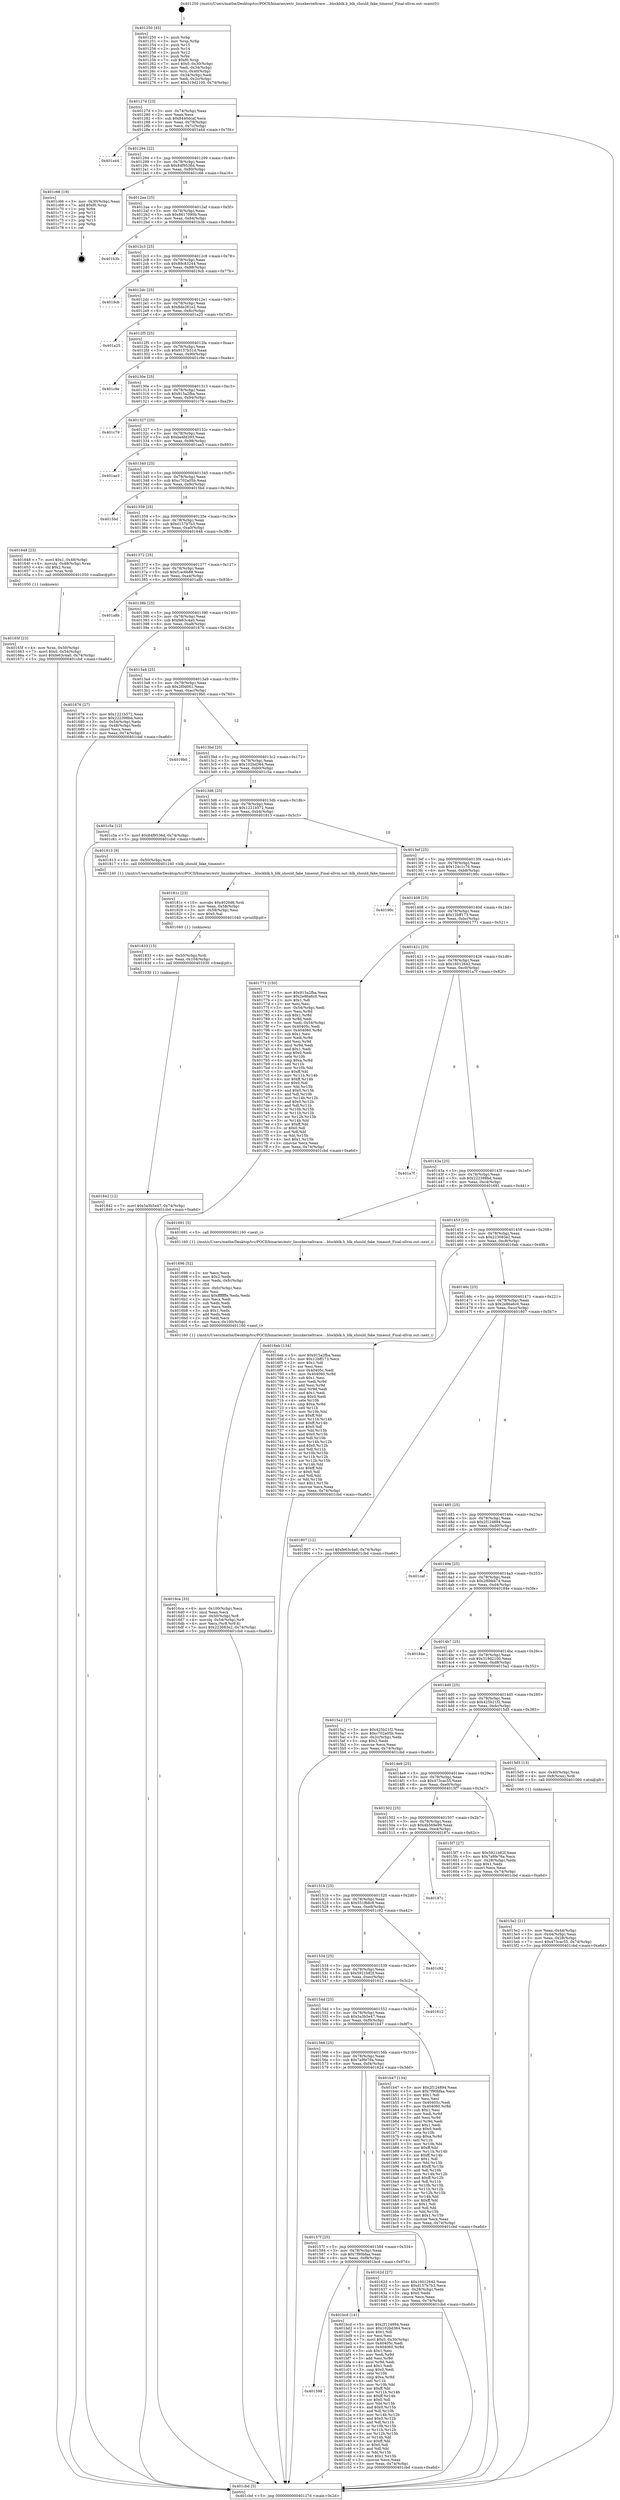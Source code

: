 digraph "0x401250" {
  label = "0x401250 (/mnt/c/Users/mathe/Desktop/tcc/POCII/binaries/extr_linuxkerneltrace....blockblk.h_blk_should_fake_timeout_Final-ollvm.out::main(0))"
  labelloc = "t"
  node[shape=record]

  Entry [label="",width=0.3,height=0.3,shape=circle,fillcolor=black,style=filled]
  "0x40127d" [label="{
     0x40127d [23]\l
     | [instrs]\l
     &nbsp;&nbsp;0x40127d \<+3\>: mov -0x74(%rbp),%eax\l
     &nbsp;&nbsp;0x401280 \<+2\>: mov %eax,%ecx\l
     &nbsp;&nbsp;0x401282 \<+6\>: sub $0x8440dcaf,%ecx\l
     &nbsp;&nbsp;0x401288 \<+3\>: mov %eax,-0x78(%rbp)\l
     &nbsp;&nbsp;0x40128b \<+3\>: mov %ecx,-0x7c(%rbp)\l
     &nbsp;&nbsp;0x40128e \<+6\>: je 0000000000401a44 \<main+0x7f4\>\l
  }"]
  "0x401a44" [label="{
     0x401a44\l
  }", style=dashed]
  "0x401294" [label="{
     0x401294 [22]\l
     | [instrs]\l
     &nbsp;&nbsp;0x401294 \<+5\>: jmp 0000000000401299 \<main+0x49\>\l
     &nbsp;&nbsp;0x401299 \<+3\>: mov -0x78(%rbp),%eax\l
     &nbsp;&nbsp;0x40129c \<+5\>: sub $0x84f9536d,%eax\l
     &nbsp;&nbsp;0x4012a1 \<+3\>: mov %eax,-0x80(%rbp)\l
     &nbsp;&nbsp;0x4012a4 \<+6\>: je 0000000000401c66 \<main+0xa16\>\l
  }"]
  Exit [label="",width=0.3,height=0.3,shape=circle,fillcolor=black,style=filled,peripheries=2]
  "0x401c66" [label="{
     0x401c66 [19]\l
     | [instrs]\l
     &nbsp;&nbsp;0x401c66 \<+3\>: mov -0x30(%rbp),%eax\l
     &nbsp;&nbsp;0x401c69 \<+7\>: add $0xf0,%rsp\l
     &nbsp;&nbsp;0x401c70 \<+1\>: pop %rbx\l
     &nbsp;&nbsp;0x401c71 \<+2\>: pop %r12\l
     &nbsp;&nbsp;0x401c73 \<+2\>: pop %r14\l
     &nbsp;&nbsp;0x401c75 \<+2\>: pop %r15\l
     &nbsp;&nbsp;0x401c77 \<+1\>: pop %rbp\l
     &nbsp;&nbsp;0x401c78 \<+1\>: ret\l
  }"]
  "0x4012aa" [label="{
     0x4012aa [25]\l
     | [instrs]\l
     &nbsp;&nbsp;0x4012aa \<+5\>: jmp 00000000004012af \<main+0x5f\>\l
     &nbsp;&nbsp;0x4012af \<+3\>: mov -0x78(%rbp),%eax\l
     &nbsp;&nbsp;0x4012b2 \<+5\>: sub $0x8617090b,%eax\l
     &nbsp;&nbsp;0x4012b7 \<+6\>: mov %eax,-0x84(%rbp)\l
     &nbsp;&nbsp;0x4012bd \<+6\>: je 0000000000401b3b \<main+0x8eb\>\l
  }"]
  "0x401598" [label="{
     0x401598\l
  }", style=dashed]
  "0x401b3b" [label="{
     0x401b3b\l
  }", style=dashed]
  "0x4012c3" [label="{
     0x4012c3 [25]\l
     | [instrs]\l
     &nbsp;&nbsp;0x4012c3 \<+5\>: jmp 00000000004012c8 \<main+0x78\>\l
     &nbsp;&nbsp;0x4012c8 \<+3\>: mov -0x78(%rbp),%eax\l
     &nbsp;&nbsp;0x4012cb \<+5\>: sub $0x89c83244,%eax\l
     &nbsp;&nbsp;0x4012d0 \<+6\>: mov %eax,-0x88(%rbp)\l
     &nbsp;&nbsp;0x4012d6 \<+6\>: je 00000000004019cb \<main+0x77b\>\l
  }"]
  "0x401bcd" [label="{
     0x401bcd [141]\l
     | [instrs]\l
     &nbsp;&nbsp;0x401bcd \<+5\>: mov $0x2f124894,%eax\l
     &nbsp;&nbsp;0x401bd2 \<+5\>: mov $0x102bd364,%ecx\l
     &nbsp;&nbsp;0x401bd7 \<+2\>: mov $0x1,%dl\l
     &nbsp;&nbsp;0x401bd9 \<+2\>: xor %esi,%esi\l
     &nbsp;&nbsp;0x401bdb \<+7\>: movl $0x0,-0x30(%rbp)\l
     &nbsp;&nbsp;0x401be2 \<+7\>: mov 0x40405c,%edi\l
     &nbsp;&nbsp;0x401be9 \<+8\>: mov 0x404060,%r8d\l
     &nbsp;&nbsp;0x401bf1 \<+3\>: sub $0x1,%esi\l
     &nbsp;&nbsp;0x401bf4 \<+3\>: mov %edi,%r9d\l
     &nbsp;&nbsp;0x401bf7 \<+3\>: add %esi,%r9d\l
     &nbsp;&nbsp;0x401bfa \<+4\>: imul %r9d,%edi\l
     &nbsp;&nbsp;0x401bfe \<+3\>: and $0x1,%edi\l
     &nbsp;&nbsp;0x401c01 \<+3\>: cmp $0x0,%edi\l
     &nbsp;&nbsp;0x401c04 \<+4\>: sete %r10b\l
     &nbsp;&nbsp;0x401c08 \<+4\>: cmp $0xa,%r8d\l
     &nbsp;&nbsp;0x401c0c \<+4\>: setl %r11b\l
     &nbsp;&nbsp;0x401c10 \<+3\>: mov %r10b,%bl\l
     &nbsp;&nbsp;0x401c13 \<+3\>: xor $0xff,%bl\l
     &nbsp;&nbsp;0x401c16 \<+3\>: mov %r11b,%r14b\l
     &nbsp;&nbsp;0x401c19 \<+4\>: xor $0xff,%r14b\l
     &nbsp;&nbsp;0x401c1d \<+3\>: xor $0x0,%dl\l
     &nbsp;&nbsp;0x401c20 \<+3\>: mov %bl,%r15b\l
     &nbsp;&nbsp;0x401c23 \<+4\>: and $0x0,%r15b\l
     &nbsp;&nbsp;0x401c27 \<+3\>: and %dl,%r10b\l
     &nbsp;&nbsp;0x401c2a \<+3\>: mov %r14b,%r12b\l
     &nbsp;&nbsp;0x401c2d \<+4\>: and $0x0,%r12b\l
     &nbsp;&nbsp;0x401c31 \<+3\>: and %dl,%r11b\l
     &nbsp;&nbsp;0x401c34 \<+3\>: or %r10b,%r15b\l
     &nbsp;&nbsp;0x401c37 \<+3\>: or %r11b,%r12b\l
     &nbsp;&nbsp;0x401c3a \<+3\>: xor %r12b,%r15b\l
     &nbsp;&nbsp;0x401c3d \<+3\>: or %r14b,%bl\l
     &nbsp;&nbsp;0x401c40 \<+3\>: xor $0xff,%bl\l
     &nbsp;&nbsp;0x401c43 \<+3\>: or $0x0,%dl\l
     &nbsp;&nbsp;0x401c46 \<+2\>: and %dl,%bl\l
     &nbsp;&nbsp;0x401c48 \<+3\>: or %bl,%r15b\l
     &nbsp;&nbsp;0x401c4b \<+4\>: test $0x1,%r15b\l
     &nbsp;&nbsp;0x401c4f \<+3\>: cmovne %ecx,%eax\l
     &nbsp;&nbsp;0x401c52 \<+3\>: mov %eax,-0x74(%rbp)\l
     &nbsp;&nbsp;0x401c55 \<+5\>: jmp 0000000000401cbd \<main+0xa6d\>\l
  }"]
  "0x4019cb" [label="{
     0x4019cb\l
  }", style=dashed]
  "0x4012dc" [label="{
     0x4012dc [25]\l
     | [instrs]\l
     &nbsp;&nbsp;0x4012dc \<+5\>: jmp 00000000004012e1 \<main+0x91\>\l
     &nbsp;&nbsp;0x4012e1 \<+3\>: mov -0x78(%rbp),%eax\l
     &nbsp;&nbsp;0x4012e4 \<+5\>: sub $0x8de281e2,%eax\l
     &nbsp;&nbsp;0x4012e9 \<+6\>: mov %eax,-0x8c(%rbp)\l
     &nbsp;&nbsp;0x4012ef \<+6\>: je 0000000000401a25 \<main+0x7d5\>\l
  }"]
  "0x401842" [label="{
     0x401842 [12]\l
     | [instrs]\l
     &nbsp;&nbsp;0x401842 \<+7\>: movl $0x5a3b5e47,-0x74(%rbp)\l
     &nbsp;&nbsp;0x401849 \<+5\>: jmp 0000000000401cbd \<main+0xa6d\>\l
  }"]
  "0x401a25" [label="{
     0x401a25\l
  }", style=dashed]
  "0x4012f5" [label="{
     0x4012f5 [25]\l
     | [instrs]\l
     &nbsp;&nbsp;0x4012f5 \<+5\>: jmp 00000000004012fa \<main+0xaa\>\l
     &nbsp;&nbsp;0x4012fa \<+3\>: mov -0x78(%rbp),%eax\l
     &nbsp;&nbsp;0x4012fd \<+5\>: sub $0x9137b31d,%eax\l
     &nbsp;&nbsp;0x401302 \<+6\>: mov %eax,-0x90(%rbp)\l
     &nbsp;&nbsp;0x401308 \<+6\>: je 0000000000401c9e \<main+0xa4e\>\l
  }"]
  "0x401833" [label="{
     0x401833 [15]\l
     | [instrs]\l
     &nbsp;&nbsp;0x401833 \<+4\>: mov -0x50(%rbp),%rdi\l
     &nbsp;&nbsp;0x401837 \<+6\>: mov %eax,-0x104(%rbp)\l
     &nbsp;&nbsp;0x40183d \<+5\>: call 0000000000401030 \<free@plt\>\l
     | [calls]\l
     &nbsp;&nbsp;0x401030 \{1\} (unknown)\l
  }"]
  "0x401c9e" [label="{
     0x401c9e\l
  }", style=dashed]
  "0x40130e" [label="{
     0x40130e [25]\l
     | [instrs]\l
     &nbsp;&nbsp;0x40130e \<+5\>: jmp 0000000000401313 \<main+0xc3\>\l
     &nbsp;&nbsp;0x401313 \<+3\>: mov -0x78(%rbp),%eax\l
     &nbsp;&nbsp;0x401316 \<+5\>: sub $0x915a2fba,%eax\l
     &nbsp;&nbsp;0x40131b \<+6\>: mov %eax,-0x94(%rbp)\l
     &nbsp;&nbsp;0x401321 \<+6\>: je 0000000000401c79 \<main+0xa29\>\l
  }"]
  "0x40181c" [label="{
     0x40181c [23]\l
     | [instrs]\l
     &nbsp;&nbsp;0x40181c \<+10\>: movabs $0x4020d6,%rdi\l
     &nbsp;&nbsp;0x401826 \<+3\>: mov %eax,-0x58(%rbp)\l
     &nbsp;&nbsp;0x401829 \<+3\>: mov -0x58(%rbp),%esi\l
     &nbsp;&nbsp;0x40182c \<+2\>: mov $0x0,%al\l
     &nbsp;&nbsp;0x40182e \<+5\>: call 0000000000401040 \<printf@plt\>\l
     | [calls]\l
     &nbsp;&nbsp;0x401040 \{1\} (unknown)\l
  }"]
  "0x401c79" [label="{
     0x401c79\l
  }", style=dashed]
  "0x401327" [label="{
     0x401327 [25]\l
     | [instrs]\l
     &nbsp;&nbsp;0x401327 \<+5\>: jmp 000000000040132c \<main+0xdc\>\l
     &nbsp;&nbsp;0x40132c \<+3\>: mov -0x78(%rbp),%eax\l
     &nbsp;&nbsp;0x40132f \<+5\>: sub $0xbe4fd393,%eax\l
     &nbsp;&nbsp;0x401334 \<+6\>: mov %eax,-0x98(%rbp)\l
     &nbsp;&nbsp;0x40133a \<+6\>: je 0000000000401ae3 \<main+0x893\>\l
  }"]
  "0x4016ca" [label="{
     0x4016ca [33]\l
     | [instrs]\l
     &nbsp;&nbsp;0x4016ca \<+6\>: mov -0x100(%rbp),%ecx\l
     &nbsp;&nbsp;0x4016d0 \<+3\>: imul %eax,%ecx\l
     &nbsp;&nbsp;0x4016d3 \<+4\>: mov -0x50(%rbp),%r8\l
     &nbsp;&nbsp;0x4016d7 \<+4\>: movslq -0x54(%rbp),%r9\l
     &nbsp;&nbsp;0x4016db \<+4\>: mov %ecx,(%r8,%r9,4)\l
     &nbsp;&nbsp;0x4016df \<+7\>: movl $0x223083e2,-0x74(%rbp)\l
     &nbsp;&nbsp;0x4016e6 \<+5\>: jmp 0000000000401cbd \<main+0xa6d\>\l
  }"]
  "0x401ae3" [label="{
     0x401ae3\l
  }", style=dashed]
  "0x401340" [label="{
     0x401340 [25]\l
     | [instrs]\l
     &nbsp;&nbsp;0x401340 \<+5\>: jmp 0000000000401345 \<main+0xf5\>\l
     &nbsp;&nbsp;0x401345 \<+3\>: mov -0x78(%rbp),%eax\l
     &nbsp;&nbsp;0x401348 \<+5\>: sub $0xc702a05b,%eax\l
     &nbsp;&nbsp;0x40134d \<+6\>: mov %eax,-0x9c(%rbp)\l
     &nbsp;&nbsp;0x401353 \<+6\>: je 00000000004015bd \<main+0x36d\>\l
  }"]
  "0x401696" [label="{
     0x401696 [52]\l
     | [instrs]\l
     &nbsp;&nbsp;0x401696 \<+2\>: xor %ecx,%ecx\l
     &nbsp;&nbsp;0x401698 \<+5\>: mov $0x2,%edx\l
     &nbsp;&nbsp;0x40169d \<+6\>: mov %edx,-0xfc(%rbp)\l
     &nbsp;&nbsp;0x4016a3 \<+1\>: cltd\l
     &nbsp;&nbsp;0x4016a4 \<+6\>: mov -0xfc(%rbp),%esi\l
     &nbsp;&nbsp;0x4016aa \<+2\>: idiv %esi\l
     &nbsp;&nbsp;0x4016ac \<+6\>: imul $0xfffffffe,%edx,%edx\l
     &nbsp;&nbsp;0x4016b2 \<+2\>: mov %ecx,%edi\l
     &nbsp;&nbsp;0x4016b4 \<+2\>: sub %edx,%edi\l
     &nbsp;&nbsp;0x4016b6 \<+2\>: mov %ecx,%edx\l
     &nbsp;&nbsp;0x4016b8 \<+3\>: sub $0x1,%edx\l
     &nbsp;&nbsp;0x4016bb \<+2\>: add %edx,%edi\l
     &nbsp;&nbsp;0x4016bd \<+2\>: sub %edi,%ecx\l
     &nbsp;&nbsp;0x4016bf \<+6\>: mov %ecx,-0x100(%rbp)\l
     &nbsp;&nbsp;0x4016c5 \<+5\>: call 0000000000401160 \<next_i\>\l
     | [calls]\l
     &nbsp;&nbsp;0x401160 \{1\} (/mnt/c/Users/mathe/Desktop/tcc/POCII/binaries/extr_linuxkerneltrace....blockblk.h_blk_should_fake_timeout_Final-ollvm.out::next_i)\l
  }"]
  "0x4015bd" [label="{
     0x4015bd\l
  }", style=dashed]
  "0x401359" [label="{
     0x401359 [25]\l
     | [instrs]\l
     &nbsp;&nbsp;0x401359 \<+5\>: jmp 000000000040135e \<main+0x10e\>\l
     &nbsp;&nbsp;0x40135e \<+3\>: mov -0x78(%rbp),%eax\l
     &nbsp;&nbsp;0x401361 \<+5\>: sub $0xd157b7b3,%eax\l
     &nbsp;&nbsp;0x401366 \<+6\>: mov %eax,-0xa0(%rbp)\l
     &nbsp;&nbsp;0x40136c \<+6\>: je 0000000000401648 \<main+0x3f8\>\l
  }"]
  "0x40165f" [label="{
     0x40165f [23]\l
     | [instrs]\l
     &nbsp;&nbsp;0x40165f \<+4\>: mov %rax,-0x50(%rbp)\l
     &nbsp;&nbsp;0x401663 \<+7\>: movl $0x0,-0x54(%rbp)\l
     &nbsp;&nbsp;0x40166a \<+7\>: movl $0xfe63c4a0,-0x74(%rbp)\l
     &nbsp;&nbsp;0x401671 \<+5\>: jmp 0000000000401cbd \<main+0xa6d\>\l
  }"]
  "0x401648" [label="{
     0x401648 [23]\l
     | [instrs]\l
     &nbsp;&nbsp;0x401648 \<+7\>: movl $0x1,-0x48(%rbp)\l
     &nbsp;&nbsp;0x40164f \<+4\>: movslq -0x48(%rbp),%rax\l
     &nbsp;&nbsp;0x401653 \<+4\>: shl $0x2,%rax\l
     &nbsp;&nbsp;0x401657 \<+3\>: mov %rax,%rdi\l
     &nbsp;&nbsp;0x40165a \<+5\>: call 0000000000401050 \<malloc@plt\>\l
     | [calls]\l
     &nbsp;&nbsp;0x401050 \{1\} (unknown)\l
  }"]
  "0x401372" [label="{
     0x401372 [25]\l
     | [instrs]\l
     &nbsp;&nbsp;0x401372 \<+5\>: jmp 0000000000401377 \<main+0x127\>\l
     &nbsp;&nbsp;0x401377 \<+3\>: mov -0x78(%rbp),%eax\l
     &nbsp;&nbsp;0x40137a \<+5\>: sub $0xf1ac6b88,%eax\l
     &nbsp;&nbsp;0x40137f \<+6\>: mov %eax,-0xa4(%rbp)\l
     &nbsp;&nbsp;0x401385 \<+6\>: je 0000000000401a8b \<main+0x83b\>\l
  }"]
  "0x40157f" [label="{
     0x40157f [25]\l
     | [instrs]\l
     &nbsp;&nbsp;0x40157f \<+5\>: jmp 0000000000401584 \<main+0x334\>\l
     &nbsp;&nbsp;0x401584 \<+3\>: mov -0x78(%rbp),%eax\l
     &nbsp;&nbsp;0x401587 \<+5\>: sub $0x7f90bfaa,%eax\l
     &nbsp;&nbsp;0x40158c \<+6\>: mov %eax,-0xf8(%rbp)\l
     &nbsp;&nbsp;0x401592 \<+6\>: je 0000000000401bcd \<main+0x97d\>\l
  }"]
  "0x401a8b" [label="{
     0x401a8b\l
  }", style=dashed]
  "0x40138b" [label="{
     0x40138b [25]\l
     | [instrs]\l
     &nbsp;&nbsp;0x40138b \<+5\>: jmp 0000000000401390 \<main+0x140\>\l
     &nbsp;&nbsp;0x401390 \<+3\>: mov -0x78(%rbp),%eax\l
     &nbsp;&nbsp;0x401393 \<+5\>: sub $0xfe63c4a0,%eax\l
     &nbsp;&nbsp;0x401398 \<+6\>: mov %eax,-0xa8(%rbp)\l
     &nbsp;&nbsp;0x40139e \<+6\>: je 0000000000401676 \<main+0x426\>\l
  }"]
  "0x40162d" [label="{
     0x40162d [27]\l
     | [instrs]\l
     &nbsp;&nbsp;0x40162d \<+5\>: mov $0x16012642,%eax\l
     &nbsp;&nbsp;0x401632 \<+5\>: mov $0xd157b7b3,%ecx\l
     &nbsp;&nbsp;0x401637 \<+3\>: mov -0x28(%rbp),%edx\l
     &nbsp;&nbsp;0x40163a \<+3\>: cmp $0x0,%edx\l
     &nbsp;&nbsp;0x40163d \<+3\>: cmove %ecx,%eax\l
     &nbsp;&nbsp;0x401640 \<+3\>: mov %eax,-0x74(%rbp)\l
     &nbsp;&nbsp;0x401643 \<+5\>: jmp 0000000000401cbd \<main+0xa6d\>\l
  }"]
  "0x401676" [label="{
     0x401676 [27]\l
     | [instrs]\l
     &nbsp;&nbsp;0x401676 \<+5\>: mov $0x1221b572,%eax\l
     &nbsp;&nbsp;0x40167b \<+5\>: mov $0x222398bd,%ecx\l
     &nbsp;&nbsp;0x401680 \<+3\>: mov -0x54(%rbp),%edx\l
     &nbsp;&nbsp;0x401683 \<+3\>: cmp -0x48(%rbp),%edx\l
     &nbsp;&nbsp;0x401686 \<+3\>: cmovl %ecx,%eax\l
     &nbsp;&nbsp;0x401689 \<+3\>: mov %eax,-0x74(%rbp)\l
     &nbsp;&nbsp;0x40168c \<+5\>: jmp 0000000000401cbd \<main+0xa6d\>\l
  }"]
  "0x4013a4" [label="{
     0x4013a4 [25]\l
     | [instrs]\l
     &nbsp;&nbsp;0x4013a4 \<+5\>: jmp 00000000004013a9 \<main+0x159\>\l
     &nbsp;&nbsp;0x4013a9 \<+3\>: mov -0x78(%rbp),%eax\l
     &nbsp;&nbsp;0x4013ac \<+5\>: sub $0x2f0d061,%eax\l
     &nbsp;&nbsp;0x4013b1 \<+6\>: mov %eax,-0xac(%rbp)\l
     &nbsp;&nbsp;0x4013b7 \<+6\>: je 00000000004019b0 \<main+0x760\>\l
  }"]
  "0x401566" [label="{
     0x401566 [25]\l
     | [instrs]\l
     &nbsp;&nbsp;0x401566 \<+5\>: jmp 000000000040156b \<main+0x31b\>\l
     &nbsp;&nbsp;0x40156b \<+3\>: mov -0x78(%rbp),%eax\l
     &nbsp;&nbsp;0x40156e \<+5\>: sub $0x7a9fe76a,%eax\l
     &nbsp;&nbsp;0x401573 \<+6\>: mov %eax,-0xf4(%rbp)\l
     &nbsp;&nbsp;0x401579 \<+6\>: je 000000000040162d \<main+0x3dd\>\l
  }"]
  "0x4019b0" [label="{
     0x4019b0\l
  }", style=dashed]
  "0x4013bd" [label="{
     0x4013bd [25]\l
     | [instrs]\l
     &nbsp;&nbsp;0x4013bd \<+5\>: jmp 00000000004013c2 \<main+0x172\>\l
     &nbsp;&nbsp;0x4013c2 \<+3\>: mov -0x78(%rbp),%eax\l
     &nbsp;&nbsp;0x4013c5 \<+5\>: sub $0x102bd364,%eax\l
     &nbsp;&nbsp;0x4013ca \<+6\>: mov %eax,-0xb0(%rbp)\l
     &nbsp;&nbsp;0x4013d0 \<+6\>: je 0000000000401c5a \<main+0xa0a\>\l
  }"]
  "0x401b47" [label="{
     0x401b47 [134]\l
     | [instrs]\l
     &nbsp;&nbsp;0x401b47 \<+5\>: mov $0x2f124894,%eax\l
     &nbsp;&nbsp;0x401b4c \<+5\>: mov $0x7f90bfaa,%ecx\l
     &nbsp;&nbsp;0x401b51 \<+2\>: mov $0x1,%dl\l
     &nbsp;&nbsp;0x401b53 \<+2\>: xor %esi,%esi\l
     &nbsp;&nbsp;0x401b55 \<+7\>: mov 0x40405c,%edi\l
     &nbsp;&nbsp;0x401b5c \<+8\>: mov 0x404060,%r8d\l
     &nbsp;&nbsp;0x401b64 \<+3\>: sub $0x1,%esi\l
     &nbsp;&nbsp;0x401b67 \<+3\>: mov %edi,%r9d\l
     &nbsp;&nbsp;0x401b6a \<+3\>: add %esi,%r9d\l
     &nbsp;&nbsp;0x401b6d \<+4\>: imul %r9d,%edi\l
     &nbsp;&nbsp;0x401b71 \<+3\>: and $0x1,%edi\l
     &nbsp;&nbsp;0x401b74 \<+3\>: cmp $0x0,%edi\l
     &nbsp;&nbsp;0x401b77 \<+4\>: sete %r10b\l
     &nbsp;&nbsp;0x401b7b \<+4\>: cmp $0xa,%r8d\l
     &nbsp;&nbsp;0x401b7f \<+4\>: setl %r11b\l
     &nbsp;&nbsp;0x401b83 \<+3\>: mov %r10b,%bl\l
     &nbsp;&nbsp;0x401b86 \<+3\>: xor $0xff,%bl\l
     &nbsp;&nbsp;0x401b89 \<+3\>: mov %r11b,%r14b\l
     &nbsp;&nbsp;0x401b8c \<+4\>: xor $0xff,%r14b\l
     &nbsp;&nbsp;0x401b90 \<+3\>: xor $0x1,%dl\l
     &nbsp;&nbsp;0x401b93 \<+3\>: mov %bl,%r15b\l
     &nbsp;&nbsp;0x401b96 \<+4\>: and $0xff,%r15b\l
     &nbsp;&nbsp;0x401b9a \<+3\>: and %dl,%r10b\l
     &nbsp;&nbsp;0x401b9d \<+3\>: mov %r14b,%r12b\l
     &nbsp;&nbsp;0x401ba0 \<+4\>: and $0xff,%r12b\l
     &nbsp;&nbsp;0x401ba4 \<+3\>: and %dl,%r11b\l
     &nbsp;&nbsp;0x401ba7 \<+3\>: or %r10b,%r15b\l
     &nbsp;&nbsp;0x401baa \<+3\>: or %r11b,%r12b\l
     &nbsp;&nbsp;0x401bad \<+3\>: xor %r12b,%r15b\l
     &nbsp;&nbsp;0x401bb0 \<+3\>: or %r14b,%bl\l
     &nbsp;&nbsp;0x401bb3 \<+3\>: xor $0xff,%bl\l
     &nbsp;&nbsp;0x401bb6 \<+3\>: or $0x1,%dl\l
     &nbsp;&nbsp;0x401bb9 \<+2\>: and %dl,%bl\l
     &nbsp;&nbsp;0x401bbb \<+3\>: or %bl,%r15b\l
     &nbsp;&nbsp;0x401bbe \<+4\>: test $0x1,%r15b\l
     &nbsp;&nbsp;0x401bc2 \<+3\>: cmovne %ecx,%eax\l
     &nbsp;&nbsp;0x401bc5 \<+3\>: mov %eax,-0x74(%rbp)\l
     &nbsp;&nbsp;0x401bc8 \<+5\>: jmp 0000000000401cbd \<main+0xa6d\>\l
  }"]
  "0x401c5a" [label="{
     0x401c5a [12]\l
     | [instrs]\l
     &nbsp;&nbsp;0x401c5a \<+7\>: movl $0x84f9536d,-0x74(%rbp)\l
     &nbsp;&nbsp;0x401c61 \<+5\>: jmp 0000000000401cbd \<main+0xa6d\>\l
  }"]
  "0x4013d6" [label="{
     0x4013d6 [25]\l
     | [instrs]\l
     &nbsp;&nbsp;0x4013d6 \<+5\>: jmp 00000000004013db \<main+0x18b\>\l
     &nbsp;&nbsp;0x4013db \<+3\>: mov -0x78(%rbp),%eax\l
     &nbsp;&nbsp;0x4013de \<+5\>: sub $0x1221b572,%eax\l
     &nbsp;&nbsp;0x4013e3 \<+6\>: mov %eax,-0xb4(%rbp)\l
     &nbsp;&nbsp;0x4013e9 \<+6\>: je 0000000000401813 \<main+0x5c3\>\l
  }"]
  "0x40154d" [label="{
     0x40154d [25]\l
     | [instrs]\l
     &nbsp;&nbsp;0x40154d \<+5\>: jmp 0000000000401552 \<main+0x302\>\l
     &nbsp;&nbsp;0x401552 \<+3\>: mov -0x78(%rbp),%eax\l
     &nbsp;&nbsp;0x401555 \<+5\>: sub $0x5a3b5e47,%eax\l
     &nbsp;&nbsp;0x40155a \<+6\>: mov %eax,-0xf0(%rbp)\l
     &nbsp;&nbsp;0x401560 \<+6\>: je 0000000000401b47 \<main+0x8f7\>\l
  }"]
  "0x401813" [label="{
     0x401813 [9]\l
     | [instrs]\l
     &nbsp;&nbsp;0x401813 \<+4\>: mov -0x50(%rbp),%rdi\l
     &nbsp;&nbsp;0x401817 \<+5\>: call 0000000000401240 \<blk_should_fake_timeout\>\l
     | [calls]\l
     &nbsp;&nbsp;0x401240 \{1\} (/mnt/c/Users/mathe/Desktop/tcc/POCII/binaries/extr_linuxkerneltrace....blockblk.h_blk_should_fake_timeout_Final-ollvm.out::blk_should_fake_timeout)\l
  }"]
  "0x4013ef" [label="{
     0x4013ef [25]\l
     | [instrs]\l
     &nbsp;&nbsp;0x4013ef \<+5\>: jmp 00000000004013f4 \<main+0x1a4\>\l
     &nbsp;&nbsp;0x4013f4 \<+3\>: mov -0x78(%rbp),%eax\l
     &nbsp;&nbsp;0x4013f7 \<+5\>: sub $0x124c1c76,%eax\l
     &nbsp;&nbsp;0x4013fc \<+6\>: mov %eax,-0xb8(%rbp)\l
     &nbsp;&nbsp;0x401402 \<+6\>: je 000000000040190c \<main+0x6bc\>\l
  }"]
  "0x401612" [label="{
     0x401612\l
  }", style=dashed]
  "0x40190c" [label="{
     0x40190c\l
  }", style=dashed]
  "0x401408" [label="{
     0x401408 [25]\l
     | [instrs]\l
     &nbsp;&nbsp;0x401408 \<+5\>: jmp 000000000040140d \<main+0x1bd\>\l
     &nbsp;&nbsp;0x40140d \<+3\>: mov -0x78(%rbp),%eax\l
     &nbsp;&nbsp;0x401410 \<+5\>: sub $0x12bff173,%eax\l
     &nbsp;&nbsp;0x401415 \<+6\>: mov %eax,-0xbc(%rbp)\l
     &nbsp;&nbsp;0x40141b \<+6\>: je 0000000000401771 \<main+0x521\>\l
  }"]
  "0x401534" [label="{
     0x401534 [25]\l
     | [instrs]\l
     &nbsp;&nbsp;0x401534 \<+5\>: jmp 0000000000401539 \<main+0x2e9\>\l
     &nbsp;&nbsp;0x401539 \<+3\>: mov -0x78(%rbp),%eax\l
     &nbsp;&nbsp;0x40153c \<+5\>: sub $0x5921b82f,%eax\l
     &nbsp;&nbsp;0x401541 \<+6\>: mov %eax,-0xec(%rbp)\l
     &nbsp;&nbsp;0x401547 \<+6\>: je 0000000000401612 \<main+0x3c2\>\l
  }"]
  "0x401771" [label="{
     0x401771 [150]\l
     | [instrs]\l
     &nbsp;&nbsp;0x401771 \<+5\>: mov $0x915a2fba,%eax\l
     &nbsp;&nbsp;0x401776 \<+5\>: mov $0x2e86a6c0,%ecx\l
     &nbsp;&nbsp;0x40177b \<+2\>: mov $0x1,%dl\l
     &nbsp;&nbsp;0x40177d \<+2\>: xor %esi,%esi\l
     &nbsp;&nbsp;0x40177f \<+3\>: mov -0x54(%rbp),%edi\l
     &nbsp;&nbsp;0x401782 \<+3\>: mov %esi,%r8d\l
     &nbsp;&nbsp;0x401785 \<+4\>: sub $0x1,%r8d\l
     &nbsp;&nbsp;0x401789 \<+3\>: sub %r8d,%edi\l
     &nbsp;&nbsp;0x40178c \<+3\>: mov %edi,-0x54(%rbp)\l
     &nbsp;&nbsp;0x40178f \<+7\>: mov 0x40405c,%edi\l
     &nbsp;&nbsp;0x401796 \<+8\>: mov 0x404060,%r8d\l
     &nbsp;&nbsp;0x40179e \<+3\>: sub $0x1,%esi\l
     &nbsp;&nbsp;0x4017a1 \<+3\>: mov %edi,%r9d\l
     &nbsp;&nbsp;0x4017a4 \<+3\>: add %esi,%r9d\l
     &nbsp;&nbsp;0x4017a7 \<+4\>: imul %r9d,%edi\l
     &nbsp;&nbsp;0x4017ab \<+3\>: and $0x1,%edi\l
     &nbsp;&nbsp;0x4017ae \<+3\>: cmp $0x0,%edi\l
     &nbsp;&nbsp;0x4017b1 \<+4\>: sete %r10b\l
     &nbsp;&nbsp;0x4017b5 \<+4\>: cmp $0xa,%r8d\l
     &nbsp;&nbsp;0x4017b9 \<+4\>: setl %r11b\l
     &nbsp;&nbsp;0x4017bd \<+3\>: mov %r10b,%bl\l
     &nbsp;&nbsp;0x4017c0 \<+3\>: xor $0xff,%bl\l
     &nbsp;&nbsp;0x4017c3 \<+3\>: mov %r11b,%r14b\l
     &nbsp;&nbsp;0x4017c6 \<+4\>: xor $0xff,%r14b\l
     &nbsp;&nbsp;0x4017ca \<+3\>: xor $0x0,%dl\l
     &nbsp;&nbsp;0x4017cd \<+3\>: mov %bl,%r15b\l
     &nbsp;&nbsp;0x4017d0 \<+4\>: and $0x0,%r15b\l
     &nbsp;&nbsp;0x4017d4 \<+3\>: and %dl,%r10b\l
     &nbsp;&nbsp;0x4017d7 \<+3\>: mov %r14b,%r12b\l
     &nbsp;&nbsp;0x4017da \<+4\>: and $0x0,%r12b\l
     &nbsp;&nbsp;0x4017de \<+3\>: and %dl,%r11b\l
     &nbsp;&nbsp;0x4017e1 \<+3\>: or %r10b,%r15b\l
     &nbsp;&nbsp;0x4017e4 \<+3\>: or %r11b,%r12b\l
     &nbsp;&nbsp;0x4017e7 \<+3\>: xor %r12b,%r15b\l
     &nbsp;&nbsp;0x4017ea \<+3\>: or %r14b,%bl\l
     &nbsp;&nbsp;0x4017ed \<+3\>: xor $0xff,%bl\l
     &nbsp;&nbsp;0x4017f0 \<+3\>: or $0x0,%dl\l
     &nbsp;&nbsp;0x4017f3 \<+2\>: and %dl,%bl\l
     &nbsp;&nbsp;0x4017f5 \<+3\>: or %bl,%r15b\l
     &nbsp;&nbsp;0x4017f8 \<+4\>: test $0x1,%r15b\l
     &nbsp;&nbsp;0x4017fc \<+3\>: cmovne %ecx,%eax\l
     &nbsp;&nbsp;0x4017ff \<+3\>: mov %eax,-0x74(%rbp)\l
     &nbsp;&nbsp;0x401802 \<+5\>: jmp 0000000000401cbd \<main+0xa6d\>\l
  }"]
  "0x401421" [label="{
     0x401421 [25]\l
     | [instrs]\l
     &nbsp;&nbsp;0x401421 \<+5\>: jmp 0000000000401426 \<main+0x1d6\>\l
     &nbsp;&nbsp;0x401426 \<+3\>: mov -0x78(%rbp),%eax\l
     &nbsp;&nbsp;0x401429 \<+5\>: sub $0x16012642,%eax\l
     &nbsp;&nbsp;0x40142e \<+6\>: mov %eax,-0xc0(%rbp)\l
     &nbsp;&nbsp;0x401434 \<+6\>: je 0000000000401a7f \<main+0x82f\>\l
  }"]
  "0x401c92" [label="{
     0x401c92\l
  }", style=dashed]
  "0x401a7f" [label="{
     0x401a7f\l
  }", style=dashed]
  "0x40143a" [label="{
     0x40143a [25]\l
     | [instrs]\l
     &nbsp;&nbsp;0x40143a \<+5\>: jmp 000000000040143f \<main+0x1ef\>\l
     &nbsp;&nbsp;0x40143f \<+3\>: mov -0x78(%rbp),%eax\l
     &nbsp;&nbsp;0x401442 \<+5\>: sub $0x222398bd,%eax\l
     &nbsp;&nbsp;0x401447 \<+6\>: mov %eax,-0xc4(%rbp)\l
     &nbsp;&nbsp;0x40144d \<+6\>: je 0000000000401691 \<main+0x441\>\l
  }"]
  "0x40151b" [label="{
     0x40151b [25]\l
     | [instrs]\l
     &nbsp;&nbsp;0x40151b \<+5\>: jmp 0000000000401520 \<main+0x2d0\>\l
     &nbsp;&nbsp;0x401520 \<+3\>: mov -0x78(%rbp),%eax\l
     &nbsp;&nbsp;0x401523 \<+5\>: sub $0x551f68c8,%eax\l
     &nbsp;&nbsp;0x401528 \<+6\>: mov %eax,-0xe8(%rbp)\l
     &nbsp;&nbsp;0x40152e \<+6\>: je 0000000000401c92 \<main+0xa42\>\l
  }"]
  "0x401691" [label="{
     0x401691 [5]\l
     | [instrs]\l
     &nbsp;&nbsp;0x401691 \<+5\>: call 0000000000401160 \<next_i\>\l
     | [calls]\l
     &nbsp;&nbsp;0x401160 \{1\} (/mnt/c/Users/mathe/Desktop/tcc/POCII/binaries/extr_linuxkerneltrace....blockblk.h_blk_should_fake_timeout_Final-ollvm.out::next_i)\l
  }"]
  "0x401453" [label="{
     0x401453 [25]\l
     | [instrs]\l
     &nbsp;&nbsp;0x401453 \<+5\>: jmp 0000000000401458 \<main+0x208\>\l
     &nbsp;&nbsp;0x401458 \<+3\>: mov -0x78(%rbp),%eax\l
     &nbsp;&nbsp;0x40145b \<+5\>: sub $0x223083e2,%eax\l
     &nbsp;&nbsp;0x401460 \<+6\>: mov %eax,-0xc8(%rbp)\l
     &nbsp;&nbsp;0x401466 \<+6\>: je 00000000004016eb \<main+0x49b\>\l
  }"]
  "0x40187c" [label="{
     0x40187c\l
  }", style=dashed]
  "0x4016eb" [label="{
     0x4016eb [134]\l
     | [instrs]\l
     &nbsp;&nbsp;0x4016eb \<+5\>: mov $0x915a2fba,%eax\l
     &nbsp;&nbsp;0x4016f0 \<+5\>: mov $0x12bff173,%ecx\l
     &nbsp;&nbsp;0x4016f5 \<+2\>: mov $0x1,%dl\l
     &nbsp;&nbsp;0x4016f7 \<+2\>: xor %esi,%esi\l
     &nbsp;&nbsp;0x4016f9 \<+7\>: mov 0x40405c,%edi\l
     &nbsp;&nbsp;0x401700 \<+8\>: mov 0x404060,%r8d\l
     &nbsp;&nbsp;0x401708 \<+3\>: sub $0x1,%esi\l
     &nbsp;&nbsp;0x40170b \<+3\>: mov %edi,%r9d\l
     &nbsp;&nbsp;0x40170e \<+3\>: add %esi,%r9d\l
     &nbsp;&nbsp;0x401711 \<+4\>: imul %r9d,%edi\l
     &nbsp;&nbsp;0x401715 \<+3\>: and $0x1,%edi\l
     &nbsp;&nbsp;0x401718 \<+3\>: cmp $0x0,%edi\l
     &nbsp;&nbsp;0x40171b \<+4\>: sete %r10b\l
     &nbsp;&nbsp;0x40171f \<+4\>: cmp $0xa,%r8d\l
     &nbsp;&nbsp;0x401723 \<+4\>: setl %r11b\l
     &nbsp;&nbsp;0x401727 \<+3\>: mov %r10b,%bl\l
     &nbsp;&nbsp;0x40172a \<+3\>: xor $0xff,%bl\l
     &nbsp;&nbsp;0x40172d \<+3\>: mov %r11b,%r14b\l
     &nbsp;&nbsp;0x401730 \<+4\>: xor $0xff,%r14b\l
     &nbsp;&nbsp;0x401734 \<+3\>: xor $0x0,%dl\l
     &nbsp;&nbsp;0x401737 \<+3\>: mov %bl,%r15b\l
     &nbsp;&nbsp;0x40173a \<+4\>: and $0x0,%r15b\l
     &nbsp;&nbsp;0x40173e \<+3\>: and %dl,%r10b\l
     &nbsp;&nbsp;0x401741 \<+3\>: mov %r14b,%r12b\l
     &nbsp;&nbsp;0x401744 \<+4\>: and $0x0,%r12b\l
     &nbsp;&nbsp;0x401748 \<+3\>: and %dl,%r11b\l
     &nbsp;&nbsp;0x40174b \<+3\>: or %r10b,%r15b\l
     &nbsp;&nbsp;0x40174e \<+3\>: or %r11b,%r12b\l
     &nbsp;&nbsp;0x401751 \<+3\>: xor %r12b,%r15b\l
     &nbsp;&nbsp;0x401754 \<+3\>: or %r14b,%bl\l
     &nbsp;&nbsp;0x401757 \<+3\>: xor $0xff,%bl\l
     &nbsp;&nbsp;0x40175a \<+3\>: or $0x0,%dl\l
     &nbsp;&nbsp;0x40175d \<+2\>: and %dl,%bl\l
     &nbsp;&nbsp;0x40175f \<+3\>: or %bl,%r15b\l
     &nbsp;&nbsp;0x401762 \<+4\>: test $0x1,%r15b\l
     &nbsp;&nbsp;0x401766 \<+3\>: cmovne %ecx,%eax\l
     &nbsp;&nbsp;0x401769 \<+3\>: mov %eax,-0x74(%rbp)\l
     &nbsp;&nbsp;0x40176c \<+5\>: jmp 0000000000401cbd \<main+0xa6d\>\l
  }"]
  "0x40146c" [label="{
     0x40146c [25]\l
     | [instrs]\l
     &nbsp;&nbsp;0x40146c \<+5\>: jmp 0000000000401471 \<main+0x221\>\l
     &nbsp;&nbsp;0x401471 \<+3\>: mov -0x78(%rbp),%eax\l
     &nbsp;&nbsp;0x401474 \<+5\>: sub $0x2e86a6c0,%eax\l
     &nbsp;&nbsp;0x401479 \<+6\>: mov %eax,-0xcc(%rbp)\l
     &nbsp;&nbsp;0x40147f \<+6\>: je 0000000000401807 \<main+0x5b7\>\l
  }"]
  "0x401502" [label="{
     0x401502 [25]\l
     | [instrs]\l
     &nbsp;&nbsp;0x401502 \<+5\>: jmp 0000000000401507 \<main+0x2b7\>\l
     &nbsp;&nbsp;0x401507 \<+3\>: mov -0x78(%rbp),%eax\l
     &nbsp;&nbsp;0x40150a \<+5\>: sub $0x4b569e99,%eax\l
     &nbsp;&nbsp;0x40150f \<+6\>: mov %eax,-0xe4(%rbp)\l
     &nbsp;&nbsp;0x401515 \<+6\>: je 000000000040187c \<main+0x62c\>\l
  }"]
  "0x401807" [label="{
     0x401807 [12]\l
     | [instrs]\l
     &nbsp;&nbsp;0x401807 \<+7\>: movl $0xfe63c4a0,-0x74(%rbp)\l
     &nbsp;&nbsp;0x40180e \<+5\>: jmp 0000000000401cbd \<main+0xa6d\>\l
  }"]
  "0x401485" [label="{
     0x401485 [25]\l
     | [instrs]\l
     &nbsp;&nbsp;0x401485 \<+5\>: jmp 000000000040148a \<main+0x23a\>\l
     &nbsp;&nbsp;0x40148a \<+3\>: mov -0x78(%rbp),%eax\l
     &nbsp;&nbsp;0x40148d \<+5\>: sub $0x2f124894,%eax\l
     &nbsp;&nbsp;0x401492 \<+6\>: mov %eax,-0xd0(%rbp)\l
     &nbsp;&nbsp;0x401498 \<+6\>: je 0000000000401caf \<main+0xa5f\>\l
  }"]
  "0x4015f7" [label="{
     0x4015f7 [27]\l
     | [instrs]\l
     &nbsp;&nbsp;0x4015f7 \<+5\>: mov $0x5921b82f,%eax\l
     &nbsp;&nbsp;0x4015fc \<+5\>: mov $0x7a9fe76a,%ecx\l
     &nbsp;&nbsp;0x401601 \<+3\>: mov -0x28(%rbp),%edx\l
     &nbsp;&nbsp;0x401604 \<+3\>: cmp $0x1,%edx\l
     &nbsp;&nbsp;0x401607 \<+3\>: cmovl %ecx,%eax\l
     &nbsp;&nbsp;0x40160a \<+3\>: mov %eax,-0x74(%rbp)\l
     &nbsp;&nbsp;0x40160d \<+5\>: jmp 0000000000401cbd \<main+0xa6d\>\l
  }"]
  "0x401caf" [label="{
     0x401caf\l
  }", style=dashed]
  "0x40149e" [label="{
     0x40149e [25]\l
     | [instrs]\l
     &nbsp;&nbsp;0x40149e \<+5\>: jmp 00000000004014a3 \<main+0x253\>\l
     &nbsp;&nbsp;0x4014a3 \<+3\>: mov -0x78(%rbp),%eax\l
     &nbsp;&nbsp;0x4014a6 \<+5\>: sub $0x2f6bbb74,%eax\l
     &nbsp;&nbsp;0x4014ab \<+6\>: mov %eax,-0xd4(%rbp)\l
     &nbsp;&nbsp;0x4014b1 \<+6\>: je 000000000040184e \<main+0x5fe\>\l
  }"]
  "0x4015e2" [label="{
     0x4015e2 [21]\l
     | [instrs]\l
     &nbsp;&nbsp;0x4015e2 \<+3\>: mov %eax,-0x44(%rbp)\l
     &nbsp;&nbsp;0x4015e5 \<+3\>: mov -0x44(%rbp),%eax\l
     &nbsp;&nbsp;0x4015e8 \<+3\>: mov %eax,-0x28(%rbp)\l
     &nbsp;&nbsp;0x4015eb \<+7\>: movl $0x473cac55,-0x74(%rbp)\l
     &nbsp;&nbsp;0x4015f2 \<+5\>: jmp 0000000000401cbd \<main+0xa6d\>\l
  }"]
  "0x40184e" [label="{
     0x40184e\l
  }", style=dashed]
  "0x4014b7" [label="{
     0x4014b7 [25]\l
     | [instrs]\l
     &nbsp;&nbsp;0x4014b7 \<+5\>: jmp 00000000004014bc \<main+0x26c\>\l
     &nbsp;&nbsp;0x4014bc \<+3\>: mov -0x78(%rbp),%eax\l
     &nbsp;&nbsp;0x4014bf \<+5\>: sub $0x319d2100,%eax\l
     &nbsp;&nbsp;0x4014c4 \<+6\>: mov %eax,-0xd8(%rbp)\l
     &nbsp;&nbsp;0x4014ca \<+6\>: je 00000000004015a2 \<main+0x352\>\l
  }"]
  "0x4014e9" [label="{
     0x4014e9 [25]\l
     | [instrs]\l
     &nbsp;&nbsp;0x4014e9 \<+5\>: jmp 00000000004014ee \<main+0x29e\>\l
     &nbsp;&nbsp;0x4014ee \<+3\>: mov -0x78(%rbp),%eax\l
     &nbsp;&nbsp;0x4014f1 \<+5\>: sub $0x473cac55,%eax\l
     &nbsp;&nbsp;0x4014f6 \<+6\>: mov %eax,-0xe0(%rbp)\l
     &nbsp;&nbsp;0x4014fc \<+6\>: je 00000000004015f7 \<main+0x3a7\>\l
  }"]
  "0x4015a2" [label="{
     0x4015a2 [27]\l
     | [instrs]\l
     &nbsp;&nbsp;0x4015a2 \<+5\>: mov $0x425b21f2,%eax\l
     &nbsp;&nbsp;0x4015a7 \<+5\>: mov $0xc702a05b,%ecx\l
     &nbsp;&nbsp;0x4015ac \<+3\>: mov -0x2c(%rbp),%edx\l
     &nbsp;&nbsp;0x4015af \<+3\>: cmp $0x2,%edx\l
     &nbsp;&nbsp;0x4015b2 \<+3\>: cmovne %ecx,%eax\l
     &nbsp;&nbsp;0x4015b5 \<+3\>: mov %eax,-0x74(%rbp)\l
     &nbsp;&nbsp;0x4015b8 \<+5\>: jmp 0000000000401cbd \<main+0xa6d\>\l
  }"]
  "0x4014d0" [label="{
     0x4014d0 [25]\l
     | [instrs]\l
     &nbsp;&nbsp;0x4014d0 \<+5\>: jmp 00000000004014d5 \<main+0x285\>\l
     &nbsp;&nbsp;0x4014d5 \<+3\>: mov -0x78(%rbp),%eax\l
     &nbsp;&nbsp;0x4014d8 \<+5\>: sub $0x425b21f2,%eax\l
     &nbsp;&nbsp;0x4014dd \<+6\>: mov %eax,-0xdc(%rbp)\l
     &nbsp;&nbsp;0x4014e3 \<+6\>: je 00000000004015d5 \<main+0x385\>\l
  }"]
  "0x401cbd" [label="{
     0x401cbd [5]\l
     | [instrs]\l
     &nbsp;&nbsp;0x401cbd \<+5\>: jmp 000000000040127d \<main+0x2d\>\l
  }"]
  "0x401250" [label="{
     0x401250 [45]\l
     | [instrs]\l
     &nbsp;&nbsp;0x401250 \<+1\>: push %rbp\l
     &nbsp;&nbsp;0x401251 \<+3\>: mov %rsp,%rbp\l
     &nbsp;&nbsp;0x401254 \<+2\>: push %r15\l
     &nbsp;&nbsp;0x401256 \<+2\>: push %r14\l
     &nbsp;&nbsp;0x401258 \<+2\>: push %r12\l
     &nbsp;&nbsp;0x40125a \<+1\>: push %rbx\l
     &nbsp;&nbsp;0x40125b \<+7\>: sub $0xf0,%rsp\l
     &nbsp;&nbsp;0x401262 \<+7\>: movl $0x0,-0x30(%rbp)\l
     &nbsp;&nbsp;0x401269 \<+3\>: mov %edi,-0x34(%rbp)\l
     &nbsp;&nbsp;0x40126c \<+4\>: mov %rsi,-0x40(%rbp)\l
     &nbsp;&nbsp;0x401270 \<+3\>: mov -0x34(%rbp),%edi\l
     &nbsp;&nbsp;0x401273 \<+3\>: mov %edi,-0x2c(%rbp)\l
     &nbsp;&nbsp;0x401276 \<+7\>: movl $0x319d2100,-0x74(%rbp)\l
  }"]
  "0x4015d5" [label="{
     0x4015d5 [13]\l
     | [instrs]\l
     &nbsp;&nbsp;0x4015d5 \<+4\>: mov -0x40(%rbp),%rax\l
     &nbsp;&nbsp;0x4015d9 \<+4\>: mov 0x8(%rax),%rdi\l
     &nbsp;&nbsp;0x4015dd \<+5\>: call 0000000000401060 \<atoi@plt\>\l
     | [calls]\l
     &nbsp;&nbsp;0x401060 \{1\} (unknown)\l
  }"]
  Entry -> "0x401250" [label=" 1"]
  "0x40127d" -> "0x401a44" [label=" 0"]
  "0x40127d" -> "0x401294" [label=" 16"]
  "0x401c66" -> Exit [label=" 1"]
  "0x401294" -> "0x401c66" [label=" 1"]
  "0x401294" -> "0x4012aa" [label=" 15"]
  "0x401c5a" -> "0x401cbd" [label=" 1"]
  "0x4012aa" -> "0x401b3b" [label=" 0"]
  "0x4012aa" -> "0x4012c3" [label=" 15"]
  "0x401bcd" -> "0x401cbd" [label=" 1"]
  "0x4012c3" -> "0x4019cb" [label=" 0"]
  "0x4012c3" -> "0x4012dc" [label=" 15"]
  "0x40157f" -> "0x401598" [label=" 0"]
  "0x4012dc" -> "0x401a25" [label=" 0"]
  "0x4012dc" -> "0x4012f5" [label=" 15"]
  "0x40157f" -> "0x401bcd" [label=" 1"]
  "0x4012f5" -> "0x401c9e" [label=" 0"]
  "0x4012f5" -> "0x40130e" [label=" 15"]
  "0x401b47" -> "0x401cbd" [label=" 1"]
  "0x40130e" -> "0x401c79" [label=" 0"]
  "0x40130e" -> "0x401327" [label=" 15"]
  "0x401842" -> "0x401cbd" [label=" 1"]
  "0x401327" -> "0x401ae3" [label=" 0"]
  "0x401327" -> "0x401340" [label=" 15"]
  "0x401833" -> "0x401842" [label=" 1"]
  "0x401340" -> "0x4015bd" [label=" 0"]
  "0x401340" -> "0x401359" [label=" 15"]
  "0x40181c" -> "0x401833" [label=" 1"]
  "0x401359" -> "0x401648" [label=" 1"]
  "0x401359" -> "0x401372" [label=" 14"]
  "0x401813" -> "0x40181c" [label=" 1"]
  "0x401372" -> "0x401a8b" [label=" 0"]
  "0x401372" -> "0x40138b" [label=" 14"]
  "0x401807" -> "0x401cbd" [label=" 1"]
  "0x40138b" -> "0x401676" [label=" 2"]
  "0x40138b" -> "0x4013a4" [label=" 12"]
  "0x401771" -> "0x401cbd" [label=" 1"]
  "0x4013a4" -> "0x4019b0" [label=" 0"]
  "0x4013a4" -> "0x4013bd" [label=" 12"]
  "0x4016ca" -> "0x401cbd" [label=" 1"]
  "0x4013bd" -> "0x401c5a" [label=" 1"]
  "0x4013bd" -> "0x4013d6" [label=" 11"]
  "0x401696" -> "0x4016ca" [label=" 1"]
  "0x4013d6" -> "0x401813" [label=" 1"]
  "0x4013d6" -> "0x4013ef" [label=" 10"]
  "0x401676" -> "0x401cbd" [label=" 2"]
  "0x4013ef" -> "0x40190c" [label=" 0"]
  "0x4013ef" -> "0x401408" [label=" 10"]
  "0x40165f" -> "0x401cbd" [label=" 1"]
  "0x401408" -> "0x401771" [label=" 1"]
  "0x401408" -> "0x401421" [label=" 9"]
  "0x40162d" -> "0x401cbd" [label=" 1"]
  "0x401421" -> "0x401a7f" [label=" 0"]
  "0x401421" -> "0x40143a" [label=" 9"]
  "0x401566" -> "0x40157f" [label=" 1"]
  "0x40143a" -> "0x401691" [label=" 1"]
  "0x40143a" -> "0x401453" [label=" 8"]
  "0x4016eb" -> "0x401cbd" [label=" 1"]
  "0x401453" -> "0x4016eb" [label=" 1"]
  "0x401453" -> "0x40146c" [label=" 7"]
  "0x40154d" -> "0x401566" [label=" 2"]
  "0x40146c" -> "0x401807" [label=" 1"]
  "0x40146c" -> "0x401485" [label=" 6"]
  "0x401691" -> "0x401696" [label=" 1"]
  "0x401485" -> "0x401caf" [label=" 0"]
  "0x401485" -> "0x40149e" [label=" 6"]
  "0x401534" -> "0x40154d" [label=" 3"]
  "0x40149e" -> "0x40184e" [label=" 0"]
  "0x40149e" -> "0x4014b7" [label=" 6"]
  "0x401648" -> "0x40165f" [label=" 1"]
  "0x4014b7" -> "0x4015a2" [label=" 1"]
  "0x4014b7" -> "0x4014d0" [label=" 5"]
  "0x4015a2" -> "0x401cbd" [label=" 1"]
  "0x401250" -> "0x40127d" [label=" 1"]
  "0x401cbd" -> "0x40127d" [label=" 15"]
  "0x40151b" -> "0x401534" [label=" 3"]
  "0x4014d0" -> "0x4015d5" [label=" 1"]
  "0x4014d0" -> "0x4014e9" [label=" 4"]
  "0x4015d5" -> "0x4015e2" [label=" 1"]
  "0x4015e2" -> "0x401cbd" [label=" 1"]
  "0x401534" -> "0x401612" [label=" 0"]
  "0x4014e9" -> "0x4015f7" [label=" 1"]
  "0x4014e9" -> "0x401502" [label=" 3"]
  "0x4015f7" -> "0x401cbd" [label=" 1"]
  "0x40154d" -> "0x401b47" [label=" 1"]
  "0x401502" -> "0x40187c" [label=" 0"]
  "0x401502" -> "0x40151b" [label=" 3"]
  "0x401566" -> "0x40162d" [label=" 1"]
  "0x40151b" -> "0x401c92" [label=" 0"]
}
